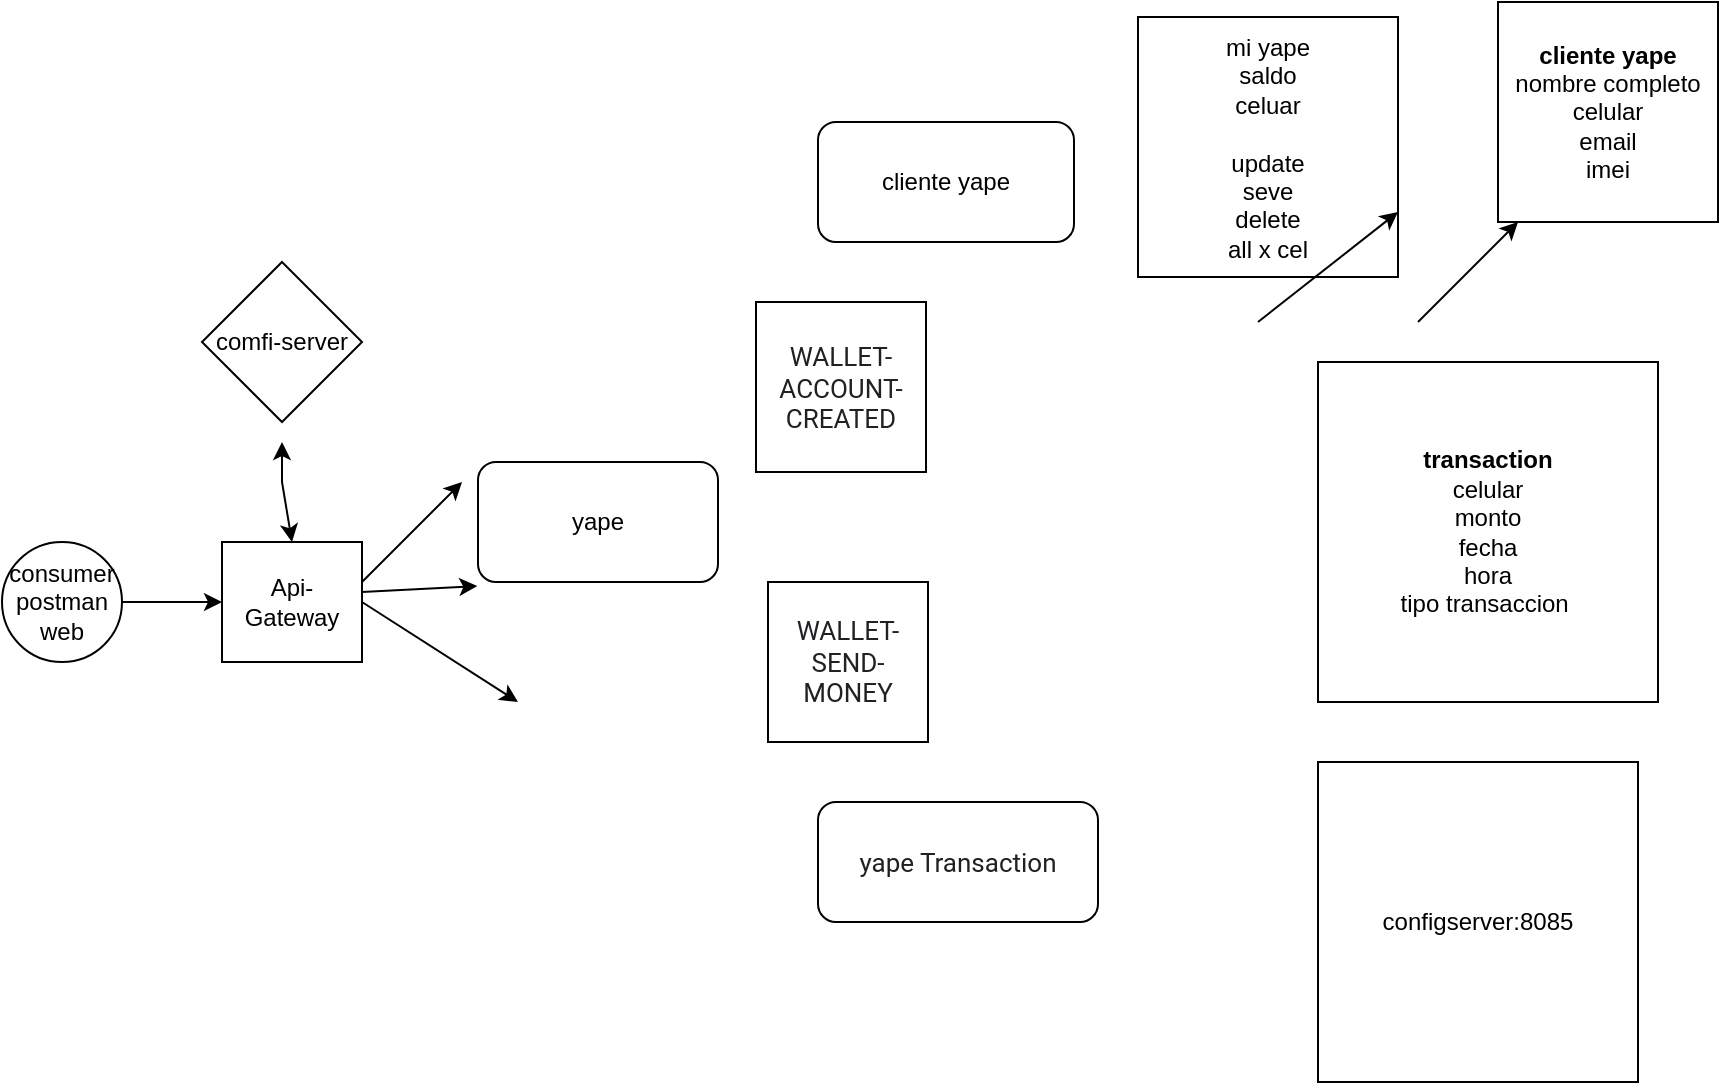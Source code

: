 <mxfile version="17.4.0" type="device"><diagram id="dNjVmgEpXiImmBVX1PLt" name="Page-1"><mxGraphModel dx="1865" dy="579" grid="1" gridSize="10" guides="1" tooltips="1" connect="1" arrows="1" fold="1" page="1" pageScale="1" pageWidth="827" pageHeight="1169" math="0" shadow="0"><root><mxCell id="0"/><mxCell id="1" parent="0"/><mxCell id="VTnFClp60iJeLketaOlf-3" value="" style="edgeStyle=orthogonalEdgeStyle;rounded=0;orthogonalLoop=1;jettySize=auto;html=1;" parent="1" source="VTnFClp60iJeLketaOlf-1" target="VTnFClp60iJeLketaOlf-2" edge="1"><mxGeometry relative="1" as="geometry"/></mxCell><mxCell id="VTnFClp60iJeLketaOlf-1" value="consumer&lt;br&gt;postman&lt;br&gt;web" style="ellipse;whiteSpace=wrap;html=1;aspect=fixed;" parent="1" vertex="1"><mxGeometry x="-48" y="270" width="60" height="60" as="geometry"/></mxCell><mxCell id="VTnFClp60iJeLketaOlf-2" value="Api-Gateway" style="whiteSpace=wrap;html=1;" parent="1" vertex="1"><mxGeometry x="62" y="270" width="70" height="60" as="geometry"/></mxCell><mxCell id="VTnFClp60iJeLketaOlf-4" value="comfi-server" style="rhombus;whiteSpace=wrap;html=1;" parent="1" vertex="1"><mxGeometry x="52" y="130" width="80" height="80" as="geometry"/></mxCell><mxCell id="VTnFClp60iJeLketaOlf-6" value="cliente yape" style="rounded=1;whiteSpace=wrap;html=1;" parent="1" vertex="1"><mxGeometry x="360" y="60" width="128" height="60" as="geometry"/></mxCell><mxCell id="VTnFClp60iJeLketaOlf-7" value="yape" style="rounded=1;whiteSpace=wrap;html=1;" parent="1" vertex="1"><mxGeometry x="190" y="230" width="120" height="60" as="geometry"/></mxCell><mxCell id="VTnFClp60iJeLketaOlf-8" value="&lt;div style=&quot;text-align: left&quot;&gt;&lt;font color=&quot;#202124&quot; face=&quot;Roboto, arial, sans-serif&quot;&gt;&lt;span style=&quot;font-size: 13px ; background-color: rgb(255 , 255 , 255)&quot;&gt;yape Transaction&lt;/span&gt;&lt;/font&gt;&lt;/div&gt;" style="rounded=1;whiteSpace=wrap;html=1;" parent="1" vertex="1"><mxGeometry x="360" y="400" width="140" height="60" as="geometry"/></mxCell><mxCell id="VTnFClp60iJeLketaOlf-9" value="" style="endArrow=classic;html=1;rounded=0;" parent="1" edge="1"><mxGeometry width="50" height="50" relative="1" as="geometry"><mxPoint x="132" y="290" as="sourcePoint"/><mxPoint x="182" y="240" as="targetPoint"/></mxGeometry></mxCell><mxCell id="VTnFClp60iJeLketaOlf-10" value="" style="endArrow=classic;html=1;rounded=0;exitX=1;exitY=0.5;exitDx=0;exitDy=0;" parent="1" source="VTnFClp60iJeLketaOlf-2" edge="1"><mxGeometry width="50" height="50" relative="1" as="geometry"><mxPoint x="290" y="300" as="sourcePoint"/><mxPoint x="210" y="350" as="targetPoint"/></mxGeometry></mxCell><mxCell id="VTnFClp60iJeLketaOlf-11" value="" style="endArrow=classic;html=1;rounded=0;entryX=-0.031;entryY=0.617;entryDx=0;entryDy=0;entryPerimeter=0;" parent="1" edge="1"><mxGeometry width="50" height="50" relative="1" as="geometry"><mxPoint x="132" y="295" as="sourcePoint"/><mxPoint x="189.66" y="292.02" as="targetPoint"/></mxGeometry></mxCell><mxCell id="VTnFClp60iJeLketaOlf-13" value="" style="endArrow=classic;startArrow=classic;html=1;rounded=0;exitX=0.5;exitY=0;exitDx=0;exitDy=0;" parent="1" source="VTnFClp60iJeLketaOlf-2" edge="1"><mxGeometry width="50" height="50" relative="1" as="geometry"><mxPoint x="82" y="260" as="sourcePoint"/><mxPoint x="92" y="220" as="targetPoint"/><Array as="points"><mxPoint x="92" y="240"/></Array></mxGeometry></mxCell><mxCell id="VTnFClp60iJeLketaOlf-15" value="&lt;b&gt;cliente yape&lt;br&gt;&lt;/b&gt;nombre completo&lt;br&gt;celular&lt;br&gt;email&lt;br&gt;imei" style="whiteSpace=wrap;html=1;aspect=fixed;" parent="1" vertex="1"><mxGeometry x="700" width="110" height="110" as="geometry"/></mxCell><mxCell id="VTnFClp60iJeLketaOlf-16" value="&lt;b&gt;transaction&lt;/b&gt;&lt;br&gt;celular&lt;br&gt;monto&lt;br&gt;fecha&lt;br&gt;hora&lt;br&gt;tipo transaccion&amp;nbsp;" style="whiteSpace=wrap;html=1;aspect=fixed;" parent="1" vertex="1"><mxGeometry x="610" y="180" width="170" height="170" as="geometry"/></mxCell><mxCell id="VTnFClp60iJeLketaOlf-17" value="mi yape&lt;br&gt;saldo&lt;br&gt;celuar&lt;br&gt;&lt;br&gt;update&lt;br&gt;seve&lt;br&gt;delete&lt;br&gt;all x cel" style="whiteSpace=wrap;html=1;aspect=fixed;" parent="1" vertex="1"><mxGeometry x="520" y="7.5" width="130" height="130" as="geometry"/></mxCell><mxCell id="VTnFClp60iJeLketaOlf-21" value="" style="endArrow=classic;html=1;rounded=0;entryX=1;entryY=0.75;entryDx=0;entryDy=0;" parent="1" target="VTnFClp60iJeLketaOlf-17" edge="1"><mxGeometry width="50" height="50" relative="1" as="geometry"><mxPoint x="580" y="160" as="sourcePoint"/><mxPoint x="630" y="110" as="targetPoint"/></mxGeometry></mxCell><mxCell id="VTnFClp60iJeLketaOlf-22" value="" style="endArrow=classic;html=1;rounded=0;" parent="1" edge="1"><mxGeometry width="50" height="50" relative="1" as="geometry"><mxPoint x="660" y="160" as="sourcePoint"/><mxPoint x="710" y="110" as="targetPoint"/></mxGeometry></mxCell><mxCell id="3DD-EbrEo10QqZ2pyHKi-1" value="configserver:8085" style="whiteSpace=wrap;html=1;aspect=fixed;" parent="1" vertex="1"><mxGeometry x="610" y="380" width="160" height="160" as="geometry"/></mxCell><mxCell id="Ue2WMLdAsvfhLoUk7W30-1" value="&lt;span style=&quot;color: rgb(32 , 33 , 36) ; font-family: &amp;#34;roboto&amp;#34; , &amp;#34;arial&amp;#34; , sans-serif ; font-size: 13px ; text-align: left ; background-color: rgb(255 , 255 , 255)&quot;&gt;WALLET-ACCOUNT-CREATED&lt;/span&gt;" style="whiteSpace=wrap;html=1;aspect=fixed;" parent="1" vertex="1"><mxGeometry x="329" y="150" width="85" height="85" as="geometry"/></mxCell><mxCell id="Ue2WMLdAsvfhLoUk7W30-2" value="&lt;span style=&quot;color: rgb(32 , 33 , 36) ; font-family: &amp;#34;roboto&amp;#34; , &amp;#34;arial&amp;#34; , sans-serif ; font-size: 13px ; text-align: left ; background-color: rgb(255 , 255 , 255)&quot;&gt;WALLET-SEND-MONEY&lt;/span&gt;" style="whiteSpace=wrap;html=1;aspect=fixed;" parent="1" vertex="1"><mxGeometry x="335" y="290" width="80" height="80" as="geometry"/></mxCell></root></mxGraphModel></diagram></mxfile>